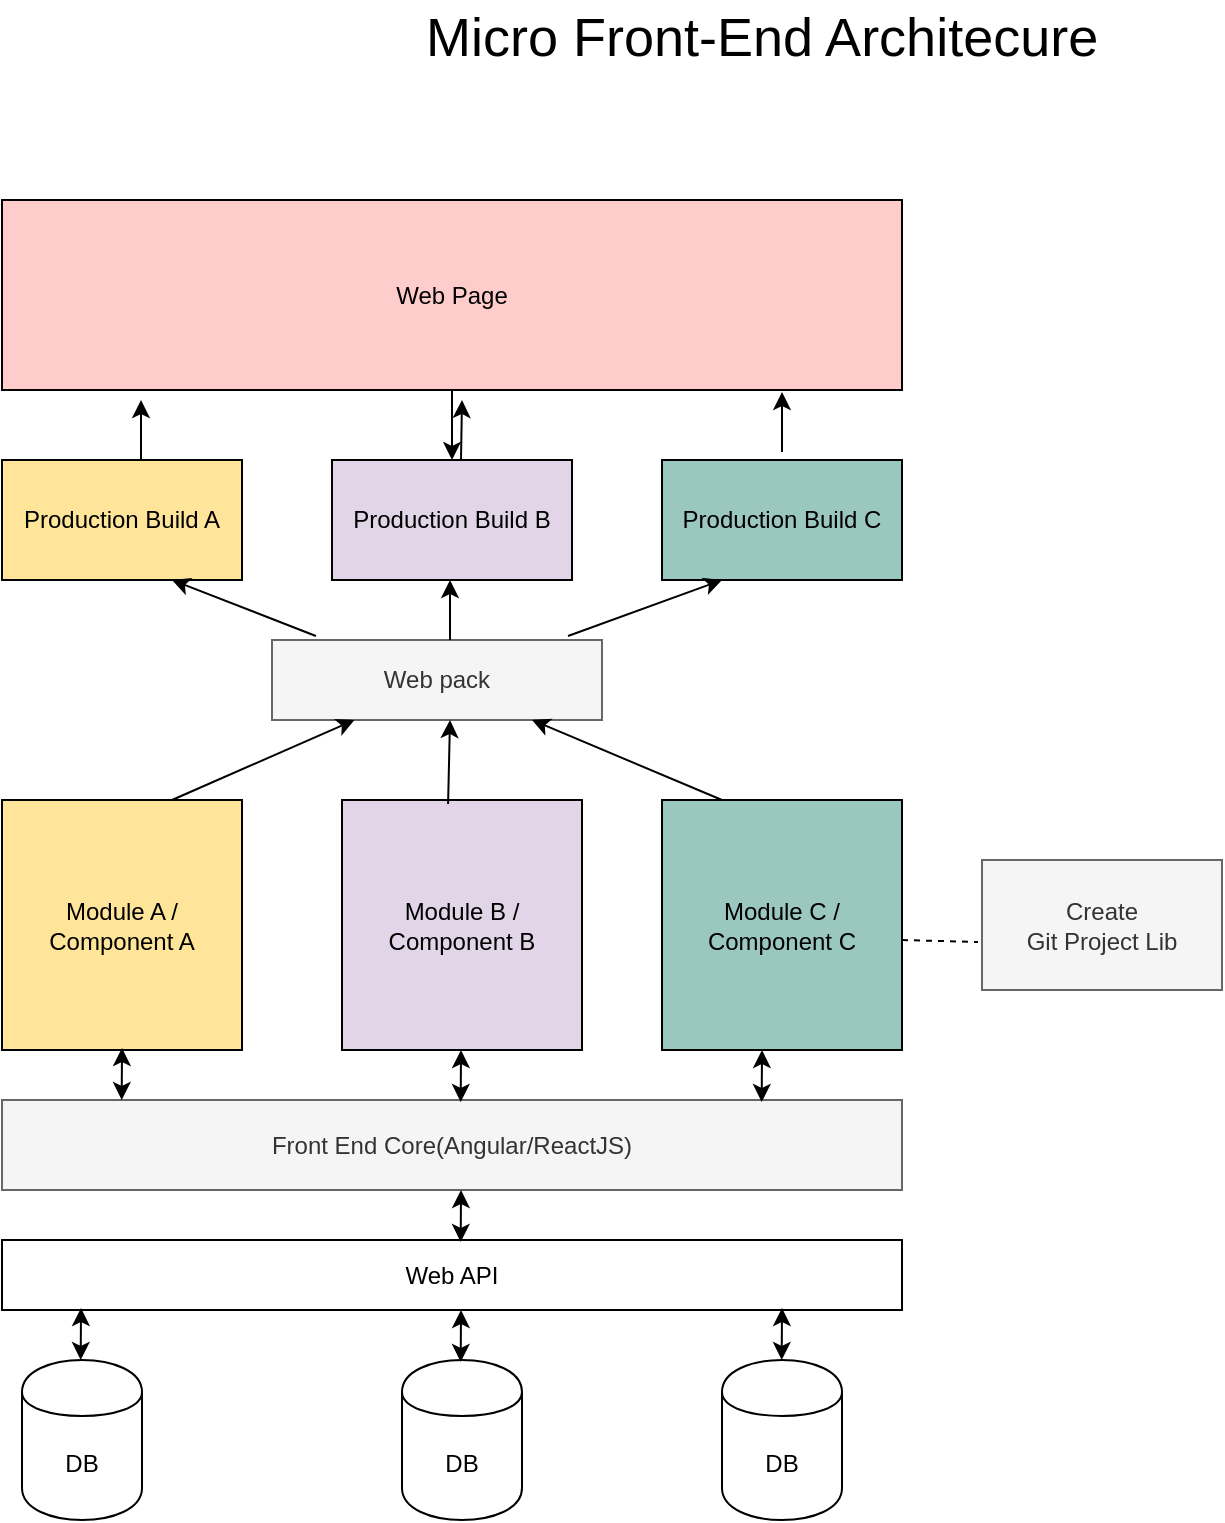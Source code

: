 <mxfile version="12.2.6" type="github" pages="1">
  <diagram id="xiOXI4lFDrCh-hyMLODH" name="Page-1">
    <mxGraphModel dx="854" dy="429" grid="1" gridSize="10" guides="1" tooltips="1" connect="1" arrows="1" fold="1" page="1" pageScale="1" pageWidth="850" pageHeight="1100" math="0" shadow="0">
      <root>
        <mxCell id="0"/>
        <mxCell id="1" parent="0"/>
        <mxCell id="jg0jDLXCW8hjl37ol6xC-1" value="DB" style="shape=cylinder;whiteSpace=wrap;html=1;boundedLbl=1;backgroundOutline=1;" vertex="1" parent="1">
          <mxGeometry x="50" y="930" width="60" height="80" as="geometry"/>
        </mxCell>
        <mxCell id="jg0jDLXCW8hjl37ol6xC-2" value="Module A / Component A" style="rounded=0;whiteSpace=wrap;html=1;fillColor=#FFE599;" vertex="1" parent="1">
          <mxGeometry x="40" y="650" width="120" height="125" as="geometry"/>
        </mxCell>
        <mxCell id="jg0jDLXCW8hjl37ol6xC-3" value="Module B / Component B" style="rounded=0;whiteSpace=wrap;html=1;fillColor=#E1D5E7;" vertex="1" parent="1">
          <mxGeometry x="210" y="650" width="120" height="125" as="geometry"/>
        </mxCell>
        <mxCell id="jg0jDLXCW8hjl37ol6xC-4" value="Module C / Component C" style="rounded=0;whiteSpace=wrap;html=1;fillColor=#9AC7BF;" vertex="1" parent="1">
          <mxGeometry x="370" y="650" width="120" height="125" as="geometry"/>
        </mxCell>
        <mxCell id="jg0jDLXCW8hjl37ol6xC-5" value="Web API" style="rounded=0;whiteSpace=wrap;html=1;" vertex="1" parent="1">
          <mxGeometry x="40" y="870" width="450" height="35" as="geometry"/>
        </mxCell>
        <mxCell id="jg0jDLXCW8hjl37ol6xC-9" value="Front End Core(Angular/ReactJS)" style="rounded=0;whiteSpace=wrap;html=1;fillColor=#f5f5f5;strokeColor=#666666;fontColor=#333333;" vertex="1" parent="1">
          <mxGeometry x="40" y="800" width="450" height="45" as="geometry"/>
        </mxCell>
        <mxCell id="jg0jDLXCW8hjl37ol6xC-10" value="Production Build A" style="rounded=0;whiteSpace=wrap;html=1;fillColor=#FFE599;" vertex="1" parent="1">
          <mxGeometry x="40" y="480" width="120" height="60" as="geometry"/>
        </mxCell>
        <mxCell id="jg0jDLXCW8hjl37ol6xC-12" value="Production Build B" style="rounded=0;whiteSpace=wrap;html=1;fillColor=#E1D5E7;" vertex="1" parent="1">
          <mxGeometry x="205" y="480" width="120" height="60" as="geometry"/>
        </mxCell>
        <mxCell id="jg0jDLXCW8hjl37ol6xC-13" value="Production Build C" style="rounded=0;whiteSpace=wrap;html=1;fillColor=#9AC7BF;" vertex="1" parent="1">
          <mxGeometry x="370" y="480" width="120" height="60" as="geometry"/>
        </mxCell>
        <mxCell id="jg0jDLXCW8hjl37ol6xC-61" value="" style="edgeStyle=orthogonalEdgeStyle;rounded=0;orthogonalLoop=1;jettySize=auto;html=1;" edge="1" parent="1" source="jg0jDLXCW8hjl37ol6xC-14" target="jg0jDLXCW8hjl37ol6xC-12">
          <mxGeometry relative="1" as="geometry"/>
        </mxCell>
        <mxCell id="jg0jDLXCW8hjl37ol6xC-14" value="Web Page" style="rounded=0;whiteSpace=wrap;html=1;fillColor=#FFCCCC;" vertex="1" parent="1">
          <mxGeometry x="40" y="350" width="450" height="95" as="geometry"/>
        </mxCell>
        <mxCell id="jg0jDLXCW8hjl37ol6xC-17" value="" style="endArrow=classic;startArrow=classic;html=1;exitX=0.133;exitY=0;exitDx=0;exitDy=0;exitPerimeter=0;" edge="1" parent="1" source="jg0jDLXCW8hjl37ol6xC-9">
          <mxGeometry width="50" height="50" relative="1" as="geometry">
            <mxPoint x="50" y="824" as="sourcePoint"/>
            <mxPoint x="100" y="774" as="targetPoint"/>
          </mxGeometry>
        </mxCell>
        <mxCell id="jg0jDLXCW8hjl37ol6xC-18" value="" style="endArrow=classic;startArrow=classic;html=1;exitX=0.133;exitY=0;exitDx=0;exitDy=0;exitPerimeter=0;" edge="1" parent="1">
          <mxGeometry width="50" height="50" relative="1" as="geometry">
            <mxPoint x="269.35" y="801" as="sourcePoint"/>
            <mxPoint x="269.5" y="775" as="targetPoint"/>
          </mxGeometry>
        </mxCell>
        <mxCell id="jg0jDLXCW8hjl37ol6xC-20" value="Web pack" style="rounded=0;whiteSpace=wrap;html=1;fillColor=#f5f5f5;strokeColor=#666666;fontColor=#333333;" vertex="1" parent="1">
          <mxGeometry x="175" y="570" width="165" height="40" as="geometry"/>
        </mxCell>
        <mxCell id="jg0jDLXCW8hjl37ol6xC-21" value="" style="endArrow=classic;startArrow=classic;html=1;exitX=0.133;exitY=0;exitDx=0;exitDy=0;exitPerimeter=0;" edge="1" parent="1">
          <mxGeometry width="50" height="50" relative="1" as="geometry">
            <mxPoint x="419.85" y="801" as="sourcePoint"/>
            <mxPoint x="420" y="775" as="targetPoint"/>
          </mxGeometry>
        </mxCell>
        <mxCell id="jg0jDLXCW8hjl37ol6xC-22" value="" style="endArrow=classic;html=1;entryX=0.25;entryY=1;entryDx=0;entryDy=0;" edge="1" parent="1" target="jg0jDLXCW8hjl37ol6xC-20">
          <mxGeometry width="50" height="50" relative="1" as="geometry">
            <mxPoint x="125" y="650" as="sourcePoint"/>
            <mxPoint x="175" y="600" as="targetPoint"/>
          </mxGeometry>
        </mxCell>
        <mxCell id="jg0jDLXCW8hjl37ol6xC-23" value="" style="endArrow=classic;html=1;" edge="1" parent="1" target="jg0jDLXCW8hjl37ol6xC-20">
          <mxGeometry width="50" height="50" relative="1" as="geometry">
            <mxPoint x="400" y="650" as="sourcePoint"/>
            <mxPoint x="491.25" y="610" as="targetPoint"/>
          </mxGeometry>
        </mxCell>
        <mxCell id="jg0jDLXCW8hjl37ol6xC-28" value="" style="endArrow=classic;html=1;" edge="1" parent="1">
          <mxGeometry width="50" height="50" relative="1" as="geometry">
            <mxPoint x="264" y="570" as="sourcePoint"/>
            <mxPoint x="264" y="540" as="targetPoint"/>
          </mxGeometry>
        </mxCell>
        <mxCell id="jg0jDLXCW8hjl37ol6xC-30" value="" style="endArrow=classic;html=1;exitX=0.442;exitY=0.016;exitDx=0;exitDy=0;exitPerimeter=0;" edge="1" parent="1" source="jg0jDLXCW8hjl37ol6xC-3">
          <mxGeometry width="50" height="50" relative="1" as="geometry">
            <mxPoint x="264" y="640" as="sourcePoint"/>
            <mxPoint x="264" y="610" as="targetPoint"/>
          </mxGeometry>
        </mxCell>
        <mxCell id="jg0jDLXCW8hjl37ol6xC-31" value="" style="endArrow=classic;html=1;exitX=0.133;exitY=-0.05;exitDx=0;exitDy=0;exitPerimeter=0;" edge="1" parent="1" source="jg0jDLXCW8hjl37ol6xC-20">
          <mxGeometry width="50" height="50" relative="1" as="geometry">
            <mxPoint x="220" y="580" as="sourcePoint"/>
            <mxPoint x="125" y="540" as="targetPoint"/>
          </mxGeometry>
        </mxCell>
        <mxCell id="jg0jDLXCW8hjl37ol6xC-32" value="" style="endArrow=classic;html=1;exitX=0.897;exitY=-0.05;exitDx=0;exitDy=0;exitPerimeter=0;entryX=0.25;entryY=1;entryDx=0;entryDy=0;" edge="1" parent="1" source="jg0jDLXCW8hjl37ol6xC-20" target="jg0jDLXCW8hjl37ol6xC-13">
          <mxGeometry width="50" height="50" relative="1" as="geometry">
            <mxPoint x="429.945" y="578" as="sourcePoint"/>
            <mxPoint x="358" y="550" as="targetPoint"/>
          </mxGeometry>
        </mxCell>
        <mxCell id="jg0jDLXCW8hjl37ol6xC-38" value="" style="endArrow=classic;startArrow=classic;html=1;exitX=0.133;exitY=0;exitDx=0;exitDy=0;exitPerimeter=0;" edge="1" parent="1">
          <mxGeometry width="50" height="50" relative="1" as="geometry">
            <mxPoint x="269.35" y="871" as="sourcePoint"/>
            <mxPoint x="269.5" y="845" as="targetPoint"/>
          </mxGeometry>
        </mxCell>
        <mxCell id="jg0jDLXCW8hjl37ol6xC-39" value="" style="endArrow=classic;html=1;" edge="1" parent="1">
          <mxGeometry width="50" height="50" relative="1" as="geometry">
            <mxPoint x="109.5" y="480" as="sourcePoint"/>
            <mxPoint x="109.5" y="450" as="targetPoint"/>
          </mxGeometry>
        </mxCell>
        <mxCell id="jg0jDLXCW8hjl37ol6xC-40" value="" style="endArrow=classic;html=1;" edge="1" parent="1">
          <mxGeometry width="50" height="50" relative="1" as="geometry">
            <mxPoint x="269.5" y="480" as="sourcePoint"/>
            <mxPoint x="270" y="450" as="targetPoint"/>
          </mxGeometry>
        </mxCell>
        <mxCell id="jg0jDLXCW8hjl37ol6xC-41" value="" style="endArrow=classic;html=1;" edge="1" parent="1">
          <mxGeometry width="50" height="50" relative="1" as="geometry">
            <mxPoint x="430" y="476" as="sourcePoint"/>
            <mxPoint x="430" y="446" as="targetPoint"/>
          </mxGeometry>
        </mxCell>
        <mxCell id="jg0jDLXCW8hjl37ol6xC-44" value="" style="endArrow=classic;startArrow=classic;html=1;exitX=0.133;exitY=0;exitDx=0;exitDy=0;exitPerimeter=0;" edge="1" parent="1">
          <mxGeometry width="50" height="50" relative="1" as="geometry">
            <mxPoint x="79.35" y="930" as="sourcePoint"/>
            <mxPoint x="79.5" y="904" as="targetPoint"/>
          </mxGeometry>
        </mxCell>
        <mxCell id="jg0jDLXCW8hjl37ol6xC-47" value="DB" style="shape=cylinder;whiteSpace=wrap;html=1;boundedLbl=1;backgroundOutline=1;" vertex="1" parent="1">
          <mxGeometry x="240" y="930" width="60" height="80" as="geometry"/>
        </mxCell>
        <mxCell id="jg0jDLXCW8hjl37ol6xC-48" value="DB" style="shape=cylinder;whiteSpace=wrap;html=1;boundedLbl=1;backgroundOutline=1;" vertex="1" parent="1">
          <mxGeometry x="400" y="930" width="60" height="80" as="geometry"/>
        </mxCell>
        <mxCell id="jg0jDLXCW8hjl37ol6xC-52" value="" style="endArrow=classic;startArrow=classic;html=1;exitX=0.133;exitY=0;exitDx=0;exitDy=0;exitPerimeter=0;" edge="1" parent="1">
          <mxGeometry width="50" height="50" relative="1" as="geometry">
            <mxPoint x="269.35" y="931" as="sourcePoint"/>
            <mxPoint x="269.5" y="905" as="targetPoint"/>
          </mxGeometry>
        </mxCell>
        <mxCell id="jg0jDLXCW8hjl37ol6xC-53" value="" style="endArrow=classic;startArrow=classic;html=1;exitX=0.133;exitY=0;exitDx=0;exitDy=0;exitPerimeter=0;" edge="1" parent="1">
          <mxGeometry width="50" height="50" relative="1" as="geometry">
            <mxPoint x="429.85" y="930" as="sourcePoint"/>
            <mxPoint x="430" y="904" as="targetPoint"/>
          </mxGeometry>
        </mxCell>
        <mxCell id="jg0jDLXCW8hjl37ol6xC-58" value="&lt;font style=&quot;font-size: 27px&quot;&gt;Micro Front-End Architecure&lt;/font&gt;" style="text;html=1;resizable=0;points=[];autosize=1;align=left;verticalAlign=top;spacingTop=-4;strokeWidth=8;" vertex="1" parent="1">
          <mxGeometry x="250" y="250" width="350" height="20" as="geometry"/>
        </mxCell>
        <mxCell id="jg0jDLXCW8hjl37ol6xC-63" value="Create&lt;br&gt;Git Project Lib" style="rounded=0;whiteSpace=wrap;html=1;fillColor=#f5f5f5;strokeColor=#666666;fontColor=#333333;" vertex="1" parent="1">
          <mxGeometry x="530" y="680" width="120" height="65" as="geometry"/>
        </mxCell>
        <mxCell id="jg0jDLXCW8hjl37ol6xC-64" value="" style="endArrow=none;dashed=1;html=1;" edge="1" parent="1">
          <mxGeometry width="50" height="50" relative="1" as="geometry">
            <mxPoint x="490" y="720" as="sourcePoint"/>
            <mxPoint x="528" y="721" as="targetPoint"/>
          </mxGeometry>
        </mxCell>
      </root>
    </mxGraphModel>
  </diagram>
</mxfile>

